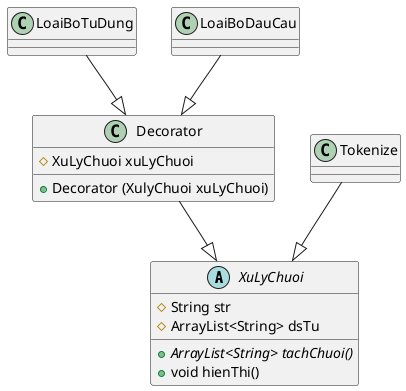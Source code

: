 @startuml
'https://plantuml.com/sequence-diagram

abstract class XuLyChuoi{
    # String str
    # ArrayList<String> dsTu
    + {abstract} ArrayList<String> tachChuoi()
    + void hienThi()
}
class Decorator{
    # XuLyChuoi xuLyChuoi
    + Decorator (XulyChuoi xuLyChuoi)
}
Tokenize --|> XuLyChuoi
Decorator --|> XuLyChuoi
LoaiBoTuDung --|> Decorator
LoaiBoDauCau --|> Decorator
@enduml